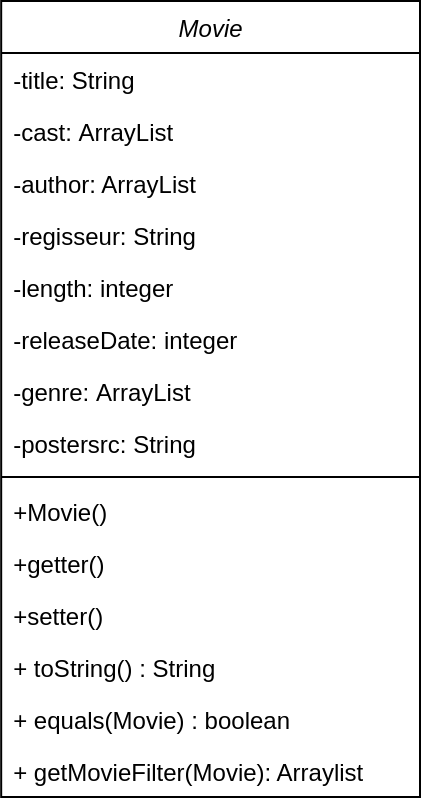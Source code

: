 <mxfile version="18.0.6" pages="4"><diagram name="Page-1" id="13e1069c-82ec-6db2-03f1-153e76fe0fe0"><mxGraphModel dx="644" dy="-400" grid="1" gridSize="10" guides="1" tooltips="1" connect="1" arrows="1" fold="1" page="1" pageScale="1" pageWidth="1100" pageHeight="850" background="none" math="0" shadow="0"><root><mxCell id="0"/><mxCell id="1" parent="0"/><mxCell id="5xNed2_IopPIyPA-CnFP-113" value="Movie" style="swimlane;fontStyle=2;align=center;verticalAlign=top;childLayout=stackLayout;horizontal=1;startSize=26;horizontalStack=0;resizeParent=1;resizeLast=0;collapsible=1;marginBottom=0;rounded=0;shadow=0;strokeWidth=1;" vertex="1" parent="1"><mxGeometry x="370.59" y="1458.52" width="209.41" height="398" as="geometry"><mxRectangle x="230" y="140" width="160" height="26" as="alternateBounds"/></mxGeometry></mxCell><mxCell id="5xNed2_IopPIyPA-CnFP-114" value="-title: String" style="text;align=left;verticalAlign=top;spacingLeft=4;spacingRight=4;overflow=hidden;rotatable=0;points=[[0,0.5],[1,0.5]];portConstraint=eastwest;rounded=0;shadow=0;html=0;" vertex="1" parent="5xNed2_IopPIyPA-CnFP-113"><mxGeometry y="26" width="209.41" height="26" as="geometry"/></mxCell><mxCell id="5xNed2_IopPIyPA-CnFP-115" value="-cast: ArrayList" style="text;align=left;verticalAlign=top;spacingLeft=4;spacingRight=4;overflow=hidden;rotatable=0;points=[[0,0.5],[1,0.5]];portConstraint=eastwest;" vertex="1" parent="5xNed2_IopPIyPA-CnFP-113"><mxGeometry y="52" width="209.41" height="26" as="geometry"/></mxCell><mxCell id="5xNed2_IopPIyPA-CnFP-116" value="-author: ArrayList" style="text;align=left;verticalAlign=top;spacingLeft=4;spacingRight=4;overflow=hidden;rotatable=0;points=[[0,0.5],[1,0.5]];portConstraint=eastwest;rounded=0;shadow=0;html=0;" vertex="1" parent="5xNed2_IopPIyPA-CnFP-113"><mxGeometry y="78" width="209.41" height="26" as="geometry"/></mxCell><mxCell id="5xNed2_IopPIyPA-CnFP-117" value="-regisseur: String" style="text;align=left;verticalAlign=top;spacingLeft=4;spacingRight=4;overflow=hidden;rotatable=0;points=[[0,0.5],[1,0.5]];portConstraint=eastwest;" vertex="1" parent="5xNed2_IopPIyPA-CnFP-113"><mxGeometry y="104" width="209.41" height="26" as="geometry"/></mxCell><mxCell id="5xNed2_IopPIyPA-CnFP-118" value="-length: integer" style="text;align=left;verticalAlign=top;spacingLeft=4;spacingRight=4;overflow=hidden;rotatable=0;points=[[0,0.5],[1,0.5]];portConstraint=eastwest;" vertex="1" parent="5xNed2_IopPIyPA-CnFP-113"><mxGeometry y="130" width="209.41" height="26" as="geometry"/></mxCell><mxCell id="5xNed2_IopPIyPA-CnFP-119" value="-releaseDate: integer" style="text;align=left;verticalAlign=top;spacingLeft=4;spacingRight=4;overflow=hidden;rotatable=0;points=[[0,0.5],[1,0.5]];portConstraint=eastwest;rounded=0;shadow=0;html=0;" vertex="1" parent="5xNed2_IopPIyPA-CnFP-113"><mxGeometry y="156" width="209.41" height="26" as="geometry"/></mxCell><mxCell id="5xNed2_IopPIyPA-CnFP-120" value="-genre: ArrayList" style="text;align=left;verticalAlign=top;spacingLeft=4;spacingRight=4;overflow=hidden;rotatable=0;points=[[0,0.5],[1,0.5]];portConstraint=eastwest;" vertex="1" parent="5xNed2_IopPIyPA-CnFP-113"><mxGeometry y="182" width="209.41" height="26" as="geometry"/></mxCell><mxCell id="5xNed2_IopPIyPA-CnFP-121" value="-postersrc: String" style="text;align=left;verticalAlign=top;spacingLeft=4;spacingRight=4;overflow=hidden;rotatable=0;points=[[0,0.5],[1,0.5]];portConstraint=eastwest;rounded=0;shadow=0;html=0;" vertex="1" parent="5xNed2_IopPIyPA-CnFP-113"><mxGeometry y="208" width="209.41" height="26" as="geometry"/></mxCell><mxCell id="5xNed2_IopPIyPA-CnFP-122" value="" style="line;html=1;strokeWidth=1;align=left;verticalAlign=middle;spacingTop=-1;spacingLeft=3;spacingRight=3;rotatable=0;labelPosition=right;points=[];portConstraint=eastwest;" vertex="1" parent="5xNed2_IopPIyPA-CnFP-113"><mxGeometry y="234" width="209.41" height="8" as="geometry"/></mxCell><mxCell id="5xNed2_IopPIyPA-CnFP-123" value="+Movie()" style="text;align=left;verticalAlign=top;spacingLeft=4;spacingRight=4;overflow=hidden;rotatable=0;points=[[0,0.5],[1,0.5]];portConstraint=eastwest;" vertex="1" parent="5xNed2_IopPIyPA-CnFP-113"><mxGeometry y="242" width="209.41" height="26" as="geometry"/></mxCell><mxCell id="5xNed2_IopPIyPA-CnFP-124" value="+getter()" style="text;align=left;verticalAlign=top;spacingLeft=4;spacingRight=4;overflow=hidden;rotatable=0;points=[[0,0.5],[1,0.5]];portConstraint=eastwest;" vertex="1" parent="5xNed2_IopPIyPA-CnFP-113"><mxGeometry y="268" width="209.41" height="26" as="geometry"/></mxCell><mxCell id="5xNed2_IopPIyPA-CnFP-125" value="+setter()" style="text;align=left;verticalAlign=top;spacingLeft=4;spacingRight=4;overflow=hidden;rotatable=0;points=[[0,0.5],[1,0.5]];portConstraint=eastwest;" vertex="1" parent="5xNed2_IopPIyPA-CnFP-113"><mxGeometry y="294" width="209.41" height="26" as="geometry"/></mxCell><mxCell id="5xNed2_IopPIyPA-CnFP-126" value="+ toString() : String" style="text;align=left;verticalAlign=top;spacingLeft=4;spacingRight=4;overflow=hidden;rotatable=0;points=[[0,0.5],[1,0.5]];portConstraint=eastwest;" vertex="1" parent="5xNed2_IopPIyPA-CnFP-113"><mxGeometry y="320" width="209.41" height="26" as="geometry"/></mxCell><mxCell id="5xNed2_IopPIyPA-CnFP-127" value="+ equals(Movie) : boolean" style="text;align=left;verticalAlign=top;spacingLeft=4;spacingRight=4;overflow=hidden;rotatable=0;points=[[0,0.5],[1,0.5]];portConstraint=eastwest;" vertex="1" parent="5xNed2_IopPIyPA-CnFP-113"><mxGeometry y="346" width="209.41" height="26" as="geometry"/></mxCell><mxCell id="5xNed2_IopPIyPA-CnFP-188" value="+ getMovieFilter(Movie): Arraylist" style="text;align=left;verticalAlign=top;spacingLeft=4;spacingRight=4;overflow=hidden;rotatable=0;points=[[0,0.5],[1,0.5]];portConstraint=eastwest;" vertex="1" parent="5xNed2_IopPIyPA-CnFP-113"><mxGeometry y="372" width="209.41" height="26" as="geometry"/></mxCell></root></mxGraphModel></diagram><diagram name="Page-2" id="BOp6wCwp8m5SDVlEK8ow"><mxGraphModel dx="2062" dy="1041" grid="1" gridSize="10" guides="1" tooltips="1" connect="1" arrows="1" fold="1" page="1" pageScale="1" pageWidth="827" pageHeight="1169" math="0" shadow="0"><root><mxCell id="0"/><mxCell id="1" parent="0"/><mxCell id="HaaFZy3SinkpAa5H8_JP-1" value="&lt;p style=&quot;margin: 0px ; margin-top: 4px ; text-align: center&quot;&gt;&lt;b&gt;LoginController&lt;/b&gt;&lt;/p&gt;&lt;hr size=&quot;1&quot;&gt;&lt;p style=&quot;margin: 0px ; margin-left: 4px&quot;&gt;&amp;nbsp;-textfield matrikelnummer&lt;/p&gt;&lt;p style=&quot;margin: 0px ; margin-left: 4px&quot;&gt;&amp;nbsp;-textfield passwort&lt;/p&gt;&lt;p style=&quot;margin: 0px ; margin-left: 4px&quot;&gt;&amp;nbsp;-label error&lt;/p&gt;&lt;hr size=&quot;1&quot;&gt;&lt;p style=&quot;margin: 0px ; margin-left: 4px&quot;&gt;+loginpressed()&lt;/p&gt;&lt;p style=&quot;margin: 0px ; margin-left: 4px&quot;&gt;+registerpressed()&lt;/p&gt;" style="verticalAlign=top;align=left;overflow=fill;fontSize=12;fontFamily=Helvetica;html=1;" parent="1" vertex="1"><mxGeometry x="860" y="260" width="170" height="120" as="geometry"/></mxCell><mxCell id="HaaFZy3SinkpAa5H8_JP-2" value="&lt;p style=&quot;margin: 0px ; margin-top: 4px ; text-align: center&quot;&gt;&lt;b&gt;SceneController&lt;/b&gt;&lt;/p&gt;&lt;hr size=&quot;1&quot;&gt;&lt;p style=&quot;margin: 0px ; margin-left: 4px&quot;&gt;&lt;span&gt;+ switchScene()&lt;/span&gt;&lt;/p&gt;&lt;p style=&quot;margin: 0px ; margin-left: 4px&quot;&gt;&lt;span&gt;+ switchSceneStage()&lt;/span&gt;&lt;/p&gt;" style="verticalAlign=top;align=left;overflow=fill;fontSize=12;fontFamily=Helvetica;html=1;" parent="1" vertex="1"><mxGeometry x="650" y="450" width="160" height="70" as="geometry"/></mxCell><mxCell id="HaaFZy3SinkpAa5H8_JP-3" value="&lt;p style=&quot;margin: 0px ; margin-top: 4px ; text-align: center&quot;&gt;&lt;b&gt;RegisterController&lt;/b&gt;&lt;/p&gt;&lt;hr size=&quot;1&quot;&gt;&lt;p style=&quot;margin: 0px ; margin-left: 4px&quot;&gt;-textfield username&lt;/p&gt;&lt;p style=&quot;margin: 0px ; margin-left: 4px&quot;&gt;&lt;span&gt;-textfield vorname&lt;/span&gt;&lt;/p&gt;&lt;p style=&quot;margin: 0px ; margin-left: 4px&quot;&gt;-textfield nachname&lt;/p&gt;&lt;p style=&quot;margin: 0px ; margin-left: 4px&quot;&gt;-textfield matrnr&lt;/p&gt;&lt;p style=&quot;margin: 0px ; margin-left: 4px&quot;&gt;-textfield email&lt;/p&gt;&lt;p style=&quot;margin: 0px ; margin-left: 4px&quot;&gt;-radio button male/female/div&lt;/p&gt;&lt;p style=&quot;margin: 0px ; margin-left: 4px&quot;&gt;-passwordfield passwort&lt;/p&gt;&lt;p style=&quot;margin: 0px ; margin-left: 4px&quot;&gt;-label error&lt;/p&gt;&lt;p style=&quot;margin: 0px ; margin-left: 4px&quot;&gt;-imagefield profilepic&lt;/p&gt;&lt;p style=&quot;margin: 0px ; margin-left: 4px&quot;&gt;&lt;br&gt;&lt;/p&gt;&lt;hr size=&quot;1&quot;&gt;&lt;p style=&quot;margin: 0px ; margin-left: 4px&quot;&gt;+ register()&lt;/p&gt;" style="verticalAlign=top;align=left;overflow=fill;fontSize=12;fontFamily=Helvetica;html=1;" parent="1" vertex="1"><mxGeometry x="340" y="680" width="160" height="210" as="geometry"/></mxCell><mxCell id="HaaFZy3SinkpAa5H8_JP-4" value="&lt;p style=&quot;margin: 0px ; margin-top: 4px ; text-align: center&quot;&gt;&lt;b&gt;User&lt;/b&gt;&lt;/p&gt;&lt;hr size=&quot;1&quot;&gt;&lt;p style=&quot;margin: 0px ; margin-left: 4px&quot;&gt;- string vorname&lt;/p&gt;&lt;p style=&quot;margin: 0px ; margin-left: 4px&quot;&gt;- string nachname&lt;/p&gt;&lt;p style=&quot;margin: 0px ; margin-left: 4px&quot;&gt;- string email&lt;/p&gt;&lt;p style=&quot;margin: 0px ; margin-left: 4px&quot;&gt;- string passwort&lt;/p&gt;&lt;p style=&quot;margin: 0px ; margin-left: 4px&quot;&gt;- int matrnr&lt;/p&gt;&lt;p style=&quot;margin: 0px ; margin-left: 4px&quot;&gt;- string username&lt;/p&gt;&lt;p style=&quot;margin: 0px ; margin-left: 4px&quot;&gt;- int geschlecht&lt;/p&gt;&lt;p style=&quot;margin: 0px ; margin-left: 4px&quot;&gt;- img profilpic&lt;/p&gt;&lt;p style=&quot;margin: 0px ; margin-left: 4px&quot;&gt;&lt;br&gt;&lt;/p&gt;&lt;p style=&quot;margin: 0px ; margin-left: 4px&quot;&gt;&lt;br&gt;&lt;/p&gt;&lt;hr size=&quot;1&quot;&gt;&lt;p style=&quot;margin: 0px ; margin-left: 4px&quot;&gt;+ User()&lt;/p&gt;&lt;p style=&quot;margin: 0px ; margin-left: 4px&quot;&gt;+ getter/setter&lt;/p&gt;" style="verticalAlign=top;align=left;overflow=fill;fontSize=12;fontFamily=Helvetica;html=1;" parent="1" vertex="1"><mxGeometry x="810" y="670" width="220" height="230" as="geometry"/></mxCell><mxCell id="HaaFZy3SinkpAa5H8_JP-5" value="&lt;p style=&quot;margin: 0px ; margin-top: 4px ; text-align: center&quot;&gt;&lt;b&gt;MainApp&lt;/b&gt;&lt;/p&gt;&lt;hr size=&quot;1&quot;&gt;&lt;p style=&quot;margin: 0px ; margin-left: 4px&quot;&gt;- Stage current&lt;/p&gt;&lt;p style=&quot;margin: 0px ; margin-left: 4px&quot;&gt;- User currentUser&lt;/p&gt;&lt;hr size=&quot;1&quot;&gt;&lt;p style=&quot;margin: 0px ; margin-left: 4px&quot;&gt;+ start()&lt;/p&gt;&lt;p style=&quot;margin: 0px ; margin-left: 4px&quot;&gt;+ main()&lt;/p&gt;&lt;p style=&quot;margin: 0px ; margin-left: 4px&quot;&gt;+ getter/setter&lt;/p&gt;&lt;p style=&quot;margin: 0px ; margin-left: 4px&quot;&gt;&lt;br&gt;&lt;/p&gt;" style="verticalAlign=top;align=left;overflow=fill;fontSize=12;fontFamily=Helvetica;html=1;" parent="1" vertex="1"><mxGeometry x="330" y="260" width="160" height="120" as="geometry"/></mxCell><mxCell id="HaaFZy3SinkpAa5H8_JP-6" value="Extends" style="endArrow=block;endSize=16;endFill=0;html=1;rounded=0;exitX=0;exitY=1;exitDx=0;exitDy=0;entryX=1;entryY=0;entryDx=0;entryDy=0;" parent="1" source="HaaFZy3SinkpAa5H8_JP-1" target="HaaFZy3SinkpAa5H8_JP-2" edge="1"><mxGeometry width="160" relative="1" as="geometry"><mxPoint x="610" y="600" as="sourcePoint"/><mxPoint x="770" y="600" as="targetPoint"/></mxGeometry></mxCell><mxCell id="HaaFZy3SinkpAa5H8_JP-7" value="Extends" style="endArrow=block;endSize=16;endFill=0;html=1;rounded=0;exitX=1;exitY=0;exitDx=0;exitDy=0;entryX=0;entryY=1;entryDx=0;entryDy=0;" parent="1" source="HaaFZy3SinkpAa5H8_JP-3" target="HaaFZy3SinkpAa5H8_JP-2" edge="1"><mxGeometry width="160" relative="1" as="geometry"><mxPoint x="610" y="600" as="sourcePoint"/><mxPoint x="770" y="600" as="targetPoint"/></mxGeometry></mxCell><mxCell id="HaaFZy3SinkpAa5H8_JP-8" value="Datenbank" style="html=1;" parent="1" vertex="1"><mxGeometry x="980" y="540" width="110" height="50" as="geometry"/></mxCell><mxCell id="HaaFZy3SinkpAa5H8_JP-9" value="checklogin" style="html=1;verticalAlign=bottom;endArrow=block;rounded=0;entryX=0.545;entryY=0;entryDx=0;entryDy=0;exitX=0.053;exitY=1.008;exitDx=0;exitDy=0;exitPerimeter=0;entryPerimeter=0;" parent="1" source="HaaFZy3SinkpAa5H8_JP-1" target="HaaFZy3SinkpAa5H8_JP-15" edge="1"><mxGeometry width="80" relative="1" as="geometry"><mxPoint x="1035" y="390" as="sourcePoint"/><mxPoint x="730" y="600" as="targetPoint"/><Array as="points"/></mxGeometry></mxCell><mxCell id="HaaFZy3SinkpAa5H8_JP-10" value="true/false" style="html=1;verticalAlign=bottom;endArrow=open;dashed=1;endSize=8;rounded=0;exitX=1;exitY=0;exitDx=0;exitDy=0;entryX=0.353;entryY=1.025;entryDx=0;entryDy=0;entryPerimeter=0;" parent="1" source="HaaFZy3SinkpAa5H8_JP-15" target="HaaFZy3SinkpAa5H8_JP-1" edge="1"><mxGeometry relative="1" as="geometry"><mxPoint x="730" y="600" as="sourcePoint"/><mxPoint x="950" y="390" as="targetPoint"/></mxGeometry></mxCell><mxCell id="HaaFZy3SinkpAa5H8_JP-11" value="" style="endArrow=none;html=1;rounded=0;exitX=1;exitY=0.25;exitDx=0;exitDy=0;entryX=0;entryY=0.25;entryDx=0;entryDy=0;" parent="1" source="HaaFZy3SinkpAa5H8_JP-5" target="HaaFZy3SinkpAa5H8_JP-1" edge="1"><mxGeometry width="50" height="50" relative="1" as="geometry"><mxPoint x="670" y="630" as="sourcePoint"/><mxPoint x="850" y="290" as="targetPoint"/></mxGeometry></mxCell><mxCell id="HaaFZy3SinkpAa5H8_JP-12" value="registerpressed()" style="endArrow=none;html=1;rounded=0;entryX=0;entryY=0.75;entryDx=0;entryDy=0;exitX=1;exitY=0;exitDx=0;exitDy=0;" parent="1" source="HaaFZy3SinkpAa5H8_JP-3" target="HaaFZy3SinkpAa5H8_JP-1" edge="1"><mxGeometry x="0.195" y="1" width="50" height="50" relative="1" as="geometry"><mxPoint x="510" y="670" as="sourcePoint"/><mxPoint x="720" y="580" as="targetPoint"/><Array as="points"><mxPoint x="500" y="350"/></Array><mxPoint as="offset"/></mxGeometry></mxCell><mxCell id="HaaFZy3SinkpAa5H8_JP-13" value="register()" style="endArrow=none;html=1;rounded=0;exitX=1;exitY=0.286;exitDx=0;exitDy=0;exitPerimeter=0;entryX=-0.009;entryY=0.3;entryDx=0;entryDy=0;entryPerimeter=0;" parent="1" source="HaaFZy3SinkpAa5H8_JP-3" target="HaaFZy3SinkpAa5H8_JP-4" edge="1"><mxGeometry width="50" height="50" relative="1" as="geometry"><mxPoint x="670" y="630" as="sourcePoint"/><mxPoint x="810" y="690" as="targetPoint"/></mxGeometry></mxCell><mxCell id="HaaFZy3SinkpAa5H8_JP-14" value="User()" style="endArrow=none;html=1;rounded=0;entryX=0.5;entryY=1;entryDx=0;entryDy=0;exitX=0.25;exitY=0;exitDx=0;exitDy=0;" parent="1" source="HaaFZy3SinkpAa5H8_JP-4" target="HaaFZy3SinkpAa5H8_JP-15" edge="1"><mxGeometry width="50" height="50" relative="1" as="geometry"><mxPoint x="990" y="550" as="sourcePoint"/><mxPoint x="1040" y="500" as="targetPoint"/></mxGeometry></mxCell><mxCell id="HaaFZy3SinkpAa5H8_JP-15" value="Server" style="html=1;" parent="1" vertex="1"><mxGeometry x="810" y="540" width="110" height="50" as="geometry"/></mxCell><mxCell id="HaaFZy3SinkpAa5H8_JP-16" value="" style="endArrow=none;html=1;rounded=0;exitX=1;exitY=0.5;exitDx=0;exitDy=0;entryX=0;entryY=0.5;entryDx=0;entryDy=0;" parent="1" source="HaaFZy3SinkpAa5H8_JP-15" target="HaaFZy3SinkpAa5H8_JP-8" edge="1"><mxGeometry width="50" height="50" relative="1" as="geometry"><mxPoint x="930" y="520" as="sourcePoint"/><mxPoint x="980" y="470" as="targetPoint"/><Array as="points"/></mxGeometry></mxCell><mxCell id="HaaFZy3SinkpAa5H8_JP-17" value="MainpageController" style="html=1;" parent="1" vertex="1"><mxGeometry x="980" y="430" width="110" height="50" as="geometry"/></mxCell><mxCell id="HaaFZy3SinkpAa5H8_JP-18" value="" style="endArrow=classic;html=1;rounded=0;exitX=0.75;exitY=1;exitDx=0;exitDy=0;entryX=0.25;entryY=0;entryDx=0;entryDy=0;" parent="1" source="HaaFZy3SinkpAa5H8_JP-1" target="HaaFZy3SinkpAa5H8_JP-17" edge="1"><mxGeometry relative="1" as="geometry"><mxPoint x="990" y="400" as="sourcePoint"/><mxPoint x="1090" y="400" as="targetPoint"/></mxGeometry></mxCell><mxCell id="HaaFZy3SinkpAa5H8_JP-19" value="if true" style="edgeLabel;resizable=0;html=1;align=center;verticalAlign=middle;" parent="HaaFZy3SinkpAa5H8_JP-18" connectable="0" vertex="1"><mxGeometry relative="1" as="geometry"/></mxCell></root></mxGraphModel></diagram><diagram name="Page-3" id="5U3efhUdWdy-LulVnSUl"><mxGraphModel dx="2062" dy="1041" grid="1" gridSize="10" guides="1" tooltips="1" connect="1" arrows="1" fold="1" page="1" pageScale="1" pageWidth="827" pageHeight="1169" math="0" shadow="0"><root><mxCell id="0"/><mxCell id="1" parent="0"/><mxCell id="W86cQtt0afrBOQL_9Dr6-1" value="Client" style="swimlane;fontStyle=2;align=center;verticalAlign=top;childLayout=stackLayout;horizontal=1;startSize=26;horizontalStack=0;resizeParent=1;resizeLast=0;collapsible=1;marginBottom=0;rounded=0;shadow=0;strokeWidth=1;" parent="1" vertex="1"><mxGeometry x="260" y="240" width="200" height="290" as="geometry"><mxRectangle x="230" y="140" width="160" height="26" as="alternateBounds"/></mxGeometry></mxCell><mxCell id="W86cQtt0afrBOQL_9Dr6-2" value="-socket : Socket" style="text;align=left;verticalAlign=top;spacingLeft=4;spacingRight=4;overflow=hidden;rotatable=0;points=[[0,0.5],[1,0.5]];portConstraint=eastwest;rounded=0;shadow=0;html=0;" parent="W86cQtt0afrBOQL_9Dr6-1" vertex="1"><mxGeometry y="26" width="200" height="26" as="geometry"/></mxCell><mxCell id="W86cQtt0afrBOQL_9Dr6-3" value="-bufferedWriter : BufferedWriter" style="text;align=left;verticalAlign=top;spacingLeft=4;spacingRight=4;overflow=hidden;rotatable=0;points=[[0,0.5],[1,0.5]];portConstraint=eastwest;rounded=0;shadow=0;html=0;" parent="W86cQtt0afrBOQL_9Dr6-1" vertex="1"><mxGeometry y="52" width="200" height="26" as="geometry"/></mxCell><mxCell id="W86cQtt0afrBOQL_9Dr6-4" value="-bufferedReader : BufferedReader" style="text;align=left;verticalAlign=top;spacingLeft=4;spacingRight=4;overflow=hidden;rotatable=0;points=[[0,0.5],[1,0.5]];portConstraint=eastwest;rounded=0;shadow=0;html=0;" parent="W86cQtt0afrBOQL_9Dr6-1" vertex="1"><mxGeometry y="78" width="200" height="22" as="geometry"/></mxCell><mxCell id="W86cQtt0afrBOQL_9Dr6-5" value="-clientUsername : String" style="text;align=left;verticalAlign=top;spacingLeft=4;spacingRight=4;overflow=hidden;rotatable=0;points=[[0,0.5],[1,0.5]];portConstraint=eastwest;rounded=0;shadow=0;html=0;" parent="W86cQtt0afrBOQL_9Dr6-1" vertex="1"><mxGeometry y="100" width="200" height="26" as="geometry"/></mxCell><mxCell id="W86cQtt0afrBOQL_9Dr6-6" value="+port : int" style="text;align=left;verticalAlign=top;spacingLeft=4;spacingRight=4;overflow=hidden;rotatable=0;points=[[0,0.5],[1,0.5]];portConstraint=eastwest;rounded=0;shadow=0;html=0;" parent="W86cQtt0afrBOQL_9Dr6-1" vertex="1"><mxGeometry y="126" width="200" height="26" as="geometry"/></mxCell><mxCell id="W86cQtt0afrBOQL_9Dr6-7" value="" style="line;html=1;strokeWidth=1;align=left;verticalAlign=middle;spacingTop=-1;spacingLeft=3;spacingRight=3;rotatable=0;labelPosition=right;points=[];portConstraint=eastwest;" parent="W86cQtt0afrBOQL_9Dr6-1" vertex="1"><mxGeometry y="152" width="200" height="8" as="geometry"/></mxCell><mxCell id="W86cQtt0afrBOQL_9Dr6-8" value="+Client()" style="text;align=left;verticalAlign=top;spacingLeft=4;spacingRight=4;overflow=hidden;rotatable=0;points=[[0,0.5],[1,0.5]];portConstraint=eastwest;" parent="W86cQtt0afrBOQL_9Dr6-1" vertex="1"><mxGeometry y="160" width="200" height="26" as="geometry"/></mxCell><mxCell id="W86cQtt0afrBOQL_9Dr6-9" value="+sendMessage()" style="text;align=left;verticalAlign=top;spacingLeft=4;spacingRight=4;overflow=hidden;rotatable=0;points=[[0,0.5],[1,0.5]];portConstraint=eastwest;" parent="W86cQtt0afrBOQL_9Dr6-1" vertex="1"><mxGeometry y="186" width="200" height="26" as="geometry"/></mxCell><mxCell id="W86cQtt0afrBOQL_9Dr6-10" value="+listenForMessage()" style="text;align=left;verticalAlign=top;spacingLeft=4;spacingRight=4;overflow=hidden;rotatable=0;points=[[0,0.5],[1,0.5]];portConstraint=eastwest;" parent="W86cQtt0afrBOQL_9Dr6-1" vertex="1"><mxGeometry y="212" width="200" height="26" as="geometry"/></mxCell><mxCell id="W86cQtt0afrBOQL_9Dr6-11" value="+closeEverything()" style="text;align=left;verticalAlign=top;spacingLeft=4;spacingRight=4;overflow=hidden;rotatable=0;points=[[0,0.5],[1,0.5]];portConstraint=eastwest;" parent="W86cQtt0afrBOQL_9Dr6-1" vertex="1"><mxGeometry y="238" width="200" height="26" as="geometry"/></mxCell><mxCell id="W86cQtt0afrBOQL_9Dr6-12" value="+main()" style="text;align=left;verticalAlign=top;spacingLeft=4;spacingRight=4;overflow=hidden;rotatable=0;points=[[0,0.5],[1,0.5]];portConstraint=eastwest;" parent="W86cQtt0afrBOQL_9Dr6-1" vertex="1"><mxGeometry y="264" width="200" height="26" as="geometry"/></mxCell><mxCell id="W86cQtt0afrBOQL_9Dr6-13" value="ClientHandler" style="swimlane;fontStyle=0;align=center;verticalAlign=top;childLayout=stackLayout;horizontal=1;startSize=26;horizontalStack=0;resizeParent=1;resizeLast=0;collapsible=1;marginBottom=0;rounded=0;shadow=0;strokeWidth=1;" parent="1" vertex="1"><mxGeometry x="610" y="480" width="210" height="290" as="geometry"><mxRectangle x="130" y="380" width="160" height="26" as="alternateBounds"/></mxGeometry></mxCell><mxCell id="W86cQtt0afrBOQL_9Dr6-14" value="+clientHandlers : ArrayList" style="text;align=left;verticalAlign=top;spacingLeft=4;spacingRight=4;overflow=hidden;rotatable=0;points=[[0,0.5],[1,0.5]];portConstraint=eastwest;rounded=0;shadow=0;html=0;" parent="W86cQtt0afrBOQL_9Dr6-13" vertex="1"><mxGeometry y="26" width="210" height="26" as="geometry"/></mxCell><mxCell id="W86cQtt0afrBOQL_9Dr6-15" value="-socket : Socket" style="text;align=left;verticalAlign=top;spacingLeft=4;spacingRight=4;overflow=hidden;rotatable=0;points=[[0,0.5],[1,0.5]];portConstraint=eastwest;rounded=0;shadow=0;html=0;" parent="W86cQtt0afrBOQL_9Dr6-13" vertex="1"><mxGeometry y="52" width="210" height="26" as="geometry"/></mxCell><mxCell id="W86cQtt0afrBOQL_9Dr6-16" value="-bufferedReader : BufferedReader" style="text;align=left;verticalAlign=top;spacingLeft=4;spacingRight=4;overflow=hidden;rotatable=0;points=[[0,0.5],[1,0.5]];portConstraint=eastwest;rounded=0;shadow=0;html=0;" parent="W86cQtt0afrBOQL_9Dr6-13" vertex="1"><mxGeometry y="78" width="210" height="22" as="geometry"/></mxCell><mxCell id="W86cQtt0afrBOQL_9Dr6-17" value="-bufferedWriter : BufferedWriter" style="text;align=left;verticalAlign=top;spacingLeft=4;spacingRight=4;overflow=hidden;rotatable=0;points=[[0,0.5],[1,0.5]];portConstraint=eastwest;rounded=0;shadow=0;html=0;" parent="W86cQtt0afrBOQL_9Dr6-13" vertex="1"><mxGeometry y="100" width="210" height="26" as="geometry"/></mxCell><mxCell id="W86cQtt0afrBOQL_9Dr6-18" value="-clientUsername : String" style="text;align=left;verticalAlign=top;spacingLeft=4;spacingRight=4;overflow=hidden;rotatable=0;points=[[0,0.5],[1,0.5]];portConstraint=eastwest;rounded=0;shadow=0;html=0;" parent="W86cQtt0afrBOQL_9Dr6-13" vertex="1"><mxGeometry y="126" width="210" height="26" as="geometry"/></mxCell><mxCell id="W86cQtt0afrBOQL_9Dr6-19" value="" style="line;html=1;strokeWidth=1;align=left;verticalAlign=middle;spacingTop=-1;spacingLeft=3;spacingRight=3;rotatable=0;labelPosition=right;points=[];portConstraint=eastwest;" parent="W86cQtt0afrBOQL_9Dr6-13" vertex="1"><mxGeometry y="152" width="210" height="8" as="geometry"/></mxCell><mxCell id="W86cQtt0afrBOQL_9Dr6-20" value="+ClientHandler()" style="text;align=left;verticalAlign=top;spacingLeft=4;spacingRight=4;overflow=hidden;rotatable=0;points=[[0,0.5],[1,0.5]];portConstraint=eastwest;" parent="W86cQtt0afrBOQL_9Dr6-13" vertex="1"><mxGeometry y="160" width="210" height="26" as="geometry"/></mxCell><mxCell id="W86cQtt0afrBOQL_9Dr6-21" value="+ run()" style="text;align=left;verticalAlign=top;spacingLeft=4;spacingRight=4;overflow=hidden;rotatable=0;points=[[0,0.5],[1,0.5]];portConstraint=eastwest;" parent="W86cQtt0afrBOQL_9Dr6-13" vertex="1"><mxGeometry y="186" width="210" height="26" as="geometry"/></mxCell><mxCell id="W86cQtt0afrBOQL_9Dr6-22" value="+broadcastMessage()" style="text;align=left;verticalAlign=top;spacingLeft=4;spacingRight=4;overflow=hidden;rotatable=0;points=[[0,0.5],[1,0.5]];portConstraint=eastwest;" parent="W86cQtt0afrBOQL_9Dr6-13" vertex="1"><mxGeometry y="212" width="210" height="26" as="geometry"/></mxCell><mxCell id="W86cQtt0afrBOQL_9Dr6-23" value="+removeClientHandler()" style="text;align=left;verticalAlign=top;spacingLeft=4;spacingRight=4;overflow=hidden;rotatable=0;points=[[0,0.5],[1,0.5]];portConstraint=eastwest;" parent="W86cQtt0afrBOQL_9Dr6-13" vertex="1"><mxGeometry y="238" width="210" height="26" as="geometry"/></mxCell><mxCell id="W86cQtt0afrBOQL_9Dr6-24" value="+closeEverything()" style="text;align=left;verticalAlign=top;spacingLeft=4;spacingRight=4;overflow=hidden;rotatable=0;points=[[0,0.5],[1,0.5]];portConstraint=eastwest;" parent="W86cQtt0afrBOQL_9Dr6-13" vertex="1"><mxGeometry y="264" width="210" height="26" as="geometry"/></mxCell><mxCell id="W86cQtt0afrBOQL_9Dr6-25" value="Server" style="swimlane;fontStyle=0;align=center;verticalAlign=top;childLayout=stackLayout;horizontal=1;startSize=26;horizontalStack=0;resizeParent=1;resizeLast=0;collapsible=1;marginBottom=0;rounded=0;shadow=0;strokeWidth=1;" parent="1" vertex="1"><mxGeometry x="620" y="240" width="210" height="160" as="geometry"><mxRectangle x="550" y="140" width="160" height="26" as="alternateBounds"/></mxGeometry></mxCell><mxCell id="W86cQtt0afrBOQL_9Dr6-26" value="+SERVERSOCKET : ServerSocket" style="text;align=left;verticalAlign=top;spacingLeft=4;spacingRight=4;overflow=hidden;rotatable=0;points=[[0,0.5],[1,0.5]];portConstraint=eastwest;" parent="W86cQtt0afrBOQL_9Dr6-25" vertex="1"><mxGeometry y="26" width="210" height="24" as="geometry"/></mxCell><mxCell id="W86cQtt0afrBOQL_9Dr6-27" value="+port : int" style="text;align=left;verticalAlign=top;spacingLeft=4;spacingRight=4;overflow=hidden;rotatable=0;points=[[0,0.5],[1,0.5]];portConstraint=eastwest;" parent="W86cQtt0afrBOQL_9Dr6-25" vertex="1"><mxGeometry y="50" width="210" height="24" as="geometry"/></mxCell><mxCell id="W86cQtt0afrBOQL_9Dr6-28" value="" style="line;html=1;strokeWidth=1;align=left;verticalAlign=middle;spacingTop=-1;spacingLeft=3;spacingRight=3;rotatable=0;labelPosition=right;points=[];portConstraint=eastwest;" parent="W86cQtt0afrBOQL_9Dr6-25" vertex="1"><mxGeometry y="74" width="210" height="8" as="geometry"/></mxCell><mxCell id="W86cQtt0afrBOQL_9Dr6-29" value="+Server()" style="text;align=left;verticalAlign=top;spacingLeft=4;spacingRight=4;overflow=hidden;rotatable=0;points=[[0,0.5],[1,0.5]];portConstraint=eastwest;" parent="W86cQtt0afrBOQL_9Dr6-25" vertex="1"><mxGeometry y="82" width="210" height="26" as="geometry"/></mxCell><mxCell id="W86cQtt0afrBOQL_9Dr6-30" value="+startServer()" style="text;align=left;verticalAlign=top;spacingLeft=4;spacingRight=4;overflow=hidden;rotatable=0;points=[[0,0.5],[1,0.5]];portConstraint=eastwest;" parent="W86cQtt0afrBOQL_9Dr6-25" vertex="1"><mxGeometry y="108" width="210" height="26" as="geometry"/></mxCell><mxCell id="W86cQtt0afrBOQL_9Dr6-31" value="+closeServerSocket()" style="text;align=left;verticalAlign=top;spacingLeft=4;spacingRight=4;overflow=hidden;rotatable=0;points=[[0,0.5],[1,0.5]];portConstraint=eastwest;" parent="W86cQtt0afrBOQL_9Dr6-25" vertex="1"><mxGeometry y="134" width="210" height="26" as="geometry"/></mxCell><mxCell id="W86cQtt0afrBOQL_9Dr6-32" value="DatabaseLauncher" style="swimlane;fontStyle=0;align=center;verticalAlign=top;childLayout=stackLayout;horizontal=1;startSize=26;horizontalStack=0;resizeParent=1;resizeLast=0;collapsible=1;marginBottom=0;rounded=0;shadow=0;strokeWidth=1;" parent="1" vertex="1"><mxGeometry x="990" y="240" width="210" height="80" as="geometry"><mxRectangle x="550" y="140" width="160" height="26" as="alternateBounds"/></mxGeometry></mxCell><mxCell id="W86cQtt0afrBOQL_9Dr6-33" value="" style="endArrow=none;html=1;rounded=0;exitX=1;exitY=0.5;exitDx=0;exitDy=0;entryX=0;entryY=0.5;entryDx=0;entryDy=0;" parent="1" source="W86cQtt0afrBOQL_9Dr6-2" target="W86cQtt0afrBOQL_9Dr6-26" edge="1"><mxGeometry width="50" height="50" relative="1" as="geometry"><mxPoint x="700" y="490" as="sourcePoint"/><mxPoint x="750" y="440" as="targetPoint"/></mxGeometry></mxCell><mxCell id="W86cQtt0afrBOQL_9Dr6-34" value="" style="endArrow=none;html=1;rounded=0;exitX=0.548;exitY=0;exitDx=0;exitDy=0;exitPerimeter=0;" parent="1" source="W86cQtt0afrBOQL_9Dr6-13" target="W86cQtt0afrBOQL_9Dr6-31" edge="1"><mxGeometry width="50" height="50" relative="1" as="geometry"><mxPoint x="725" y="470" as="sourcePoint"/><mxPoint x="730" y="440" as="targetPoint"/></mxGeometry></mxCell><mxCell id="W86cQtt0afrBOQL_9Dr6-35" value="" style="endArrow=none;html=1;rounded=0;entryX=0;entryY=0.5;entryDx=0;entryDy=0;exitX=1;exitY=0.5;exitDx=0;exitDy=0;" parent="1" source="W86cQtt0afrBOQL_9Dr6-26" target="W86cQtt0afrBOQL_9Dr6-32" edge="1"><mxGeometry width="50" height="50" relative="1" as="geometry"><mxPoint x="700" y="530" as="sourcePoint"/><mxPoint x="750" y="480" as="targetPoint"/></mxGeometry></mxCell></root></mxGraphModel></diagram><diagram name="Page-4" id="91ZuyRxJehWOzo1JMTf6"><mxGraphModel dx="2062" dy="1041" grid="1" gridSize="10" guides="1" tooltips="1" connect="1" arrows="1" fold="1" page="1" pageScale="1" pageWidth="827" pageHeight="1169" math="0" shadow="0"><root><mxCell id="0"/><mxCell id="1" parent="0"/><mxCell id="3MPqeyFZORVLmBQMLHuO-20" value="AddMovieManually" style="swimlane;fontStyle=1;align=center;verticalAlign=top;childLayout=stackLayout;horizontal=1;startSize=26;horizontalStack=0;resizeParent=1;resizeParentMax=0;resizeLast=0;collapsible=1;marginBottom=0;" parent="1" vertex="1"><mxGeometry x="580" y="330" width="200" height="250" as="geometry"/></mxCell><mxCell id="3MPqeyFZORVLmBQMLHuO-21" value="- textField : textTitle &#10;- textField : textGenre&#10;- textField : textPosterSrc&#10;- textField : textReleaseDate : &#10;- textField : textMovieLength&#10;- textField : textRegisseur&#10;- textField : textAuthor&#10;- textField : textCast" style="text;strokeColor=none;fillColor=none;align=left;verticalAlign=top;spacingLeft=4;spacingRight=4;overflow=hidden;rotatable=0;points=[[0,0.5],[1,0.5]];portConstraint=eastwest;fontSize=14;" parent="3MPqeyFZORVLmBQMLHuO-20" vertex="1"><mxGeometry y="26" width="200" height="144" as="geometry"/></mxCell><mxCell id="3MPqeyFZORVLmBQMLHuO-22" value="" style="line;strokeWidth=1;fillColor=none;align=left;verticalAlign=middle;spacingTop=-1;spacingLeft=3;spacingRight=3;rotatable=0;labelPosition=right;points=[];portConstraint=eastwest;" parent="3MPqeyFZORVLmBQMLHuO-20" vertex="1"><mxGeometry y="170" width="200" height="8" as="geometry"/></mxCell><mxCell id="3MPqeyFZORVLmBQMLHuO-23" value="+ save() : Movie&#10;+ abort() &#10;+ add(cast)&#10;+ add(genre)&#10;&#10;&#10;&#10;" style="text;strokeColor=none;fillColor=none;align=left;verticalAlign=top;spacingLeft=4;spacingRight=4;overflow=hidden;rotatable=0;points=[[0,0.5],[1,0.5]];portConstraint=eastwest;" parent="3MPqeyFZORVLmBQMLHuO-20" vertex="1"><mxGeometry y="178" width="200" height="72" as="geometry"/></mxCell><mxCell id="3MPqeyFZORVLmBQMLHuO-24" value="Movie" style="swimlane;fontStyle=1;align=center;verticalAlign=top;childLayout=stackLayout;horizontal=1;startSize=26;horizontalStack=0;resizeParent=1;resizeParentMax=0;resizeLast=0;collapsible=1;marginBottom=0;fontSize=14;" parent="1" vertex="1"><mxGeometry x="870" y="640" width="180" height="270" as="geometry"/></mxCell><mxCell id="3MPqeyFZORVLmBQMLHuO-25" value="- title : String&#10;- posterSrc : String&#10;- genre : ArrayList&lt;String&gt;&#10;- releaseDate : int&#10;- length : int&#10;- regisseur : String&#10;- author : String&#10;- cast : ArrayList&lt;String&gt; &#10;" style="text;strokeColor=none;fillColor=none;align=left;verticalAlign=top;spacingLeft=4;spacingRight=4;overflow=hidden;rotatable=0;points=[[0,0.5],[1,0.5]];portConstraint=eastwest;fontSize=14;" parent="3MPqeyFZORVLmBQMLHuO-24" vertex="1"><mxGeometry y="26" width="180" height="154" as="geometry"/></mxCell><mxCell id="3MPqeyFZORVLmBQMLHuO-26" value="" style="line;strokeWidth=1;fillColor=none;align=left;verticalAlign=middle;spacingTop=-1;spacingLeft=3;spacingRight=3;rotatable=0;labelPosition=right;points=[];portConstraint=eastwest;fontSize=14;" parent="3MPqeyFZORVLmBQMLHuO-24" vertex="1"><mxGeometry y="180" width="180" height="8" as="geometry"/></mxCell><mxCell id="3MPqeyFZORVLmBQMLHuO-27" value="+ toString() : String&#10;+ equals(Movie) : boolean&#10;+ getter()&#10;+ setter()&#10;" style="text;strokeColor=none;fillColor=none;align=left;verticalAlign=top;spacingLeft=4;spacingRight=4;overflow=hidden;rotatable=0;points=[[0,0.5],[1,0.5]];portConstraint=eastwest;fontSize=14;" parent="3MPqeyFZORVLmBQMLHuO-24" vertex="1"><mxGeometry y="188" width="180" height="82" as="geometry"/></mxCell><mxCell id="3MPqeyFZORVLmBQMLHuO-28" value="&lt;div&gt;legt an / ändert&lt;/div&gt;" style="endArrow=open;html=1;endSize=12;startArrow=diamondThin;startSize=14;startFill=0;edgeStyle=orthogonalEdgeStyle;rounded=0;fontSize=14;entryX=0.5;entryY=0;entryDx=0;entryDy=0;" parent="1" target="3MPqeyFZORVLmBQMLHuO-24" edge="1"><mxGeometry x="-0.189" y="10" relative="1" as="geometry"><mxPoint x="780" y="470" as="sourcePoint"/><mxPoint x="920" y="470" as="targetPoint"/><mxPoint as="offset"/></mxGeometry></mxCell><mxCell id="3MPqeyFZORVLmBQMLHuO-29" value="1" style="edgeLabel;resizable=0;html=1;align=left;verticalAlign=top;fontSize=14;" parent="3MPqeyFZORVLmBQMLHuO-28" connectable="0" vertex="1"><mxGeometry x="-1" relative="1" as="geometry"><mxPoint y="3" as="offset"/></mxGeometry></mxCell><mxCell id="3MPqeyFZORVLmBQMLHuO-30" value="User" style="swimlane;fontStyle=1;align=center;verticalAlign=top;childLayout=stackLayout;horizontal=1;startSize=26;horizontalStack=0;resizeParent=1;resizeParentMax=0;resizeLast=0;collapsible=1;marginBottom=0;fontSize=14;" parent="1" vertex="1"><mxGeometry x="230" y="396" width="190" height="190" as="geometry"/></mxCell><mxCell id="3MPqeyFZORVLmBQMLHuO-31" value="- givenName : String&#10;- familyName : String&#10;- eMail : String&#10;- password : String&#10;- isSystemadmin : boolean&#10;" style="text;strokeColor=none;fillColor=none;align=left;verticalAlign=top;spacingLeft=4;spacingRight=4;overflow=hidden;rotatable=0;points=[[0,0.5],[1,0.5]];portConstraint=eastwest;fontSize=14;" parent="3MPqeyFZORVLmBQMLHuO-30" vertex="1"><mxGeometry y="26" width="190" height="94" as="geometry"/></mxCell><mxCell id="3MPqeyFZORVLmBQMLHuO-32" value="" style="line;strokeWidth=1;fillColor=none;align=left;verticalAlign=middle;spacingTop=-1;spacingLeft=3;spacingRight=3;rotatable=0;labelPosition=right;points=[];portConstraint=eastwest;fontSize=14;" parent="3MPqeyFZORVLmBQMLHuO-30" vertex="1"><mxGeometry y="120" width="190" height="8" as="geometry"/></mxCell><mxCell id="3MPqeyFZORVLmBQMLHuO-33" value="+ isSystemAdmin() : boolean&#10;+ getter()&#10;+ setter()&#10;" style="text;strokeColor=none;fillColor=none;align=left;verticalAlign=top;spacingLeft=4;spacingRight=4;overflow=hidden;rotatable=0;points=[[0,0.5],[1,0.5]];portConstraint=eastwest;fontSize=14;" parent="3MPqeyFZORVLmBQMLHuO-30" vertex="1"><mxGeometry y="128" width="190" height="62" as="geometry"/></mxCell><mxCell id="3MPqeyFZORVLmBQMLHuO-34" value="checks if Admin" style="endArrow=open;endSize=12;dashed=1;html=1;rounded=0;fontSize=14;exitX=-0.011;exitY=0.583;exitDx=0;exitDy=0;exitPerimeter=0;entryX=1;entryY=0.191;entryDx=0;entryDy=0;entryPerimeter=0;" parent="1" source="3MPqeyFZORVLmBQMLHuO-21" target="3MPqeyFZORVLmBQMLHuO-31" edge="1"><mxGeometry x="-0.014" y="-20" width="160" relative="1" as="geometry"><mxPoint x="660" y="620" as="sourcePoint"/><mxPoint x="820" y="620" as="targetPoint"/><mxPoint as="offset"/></mxGeometry></mxCell><mxCell id="3MPqeyFZORVLmBQMLHuO-35" value="Approved or Denied" style="html=1;verticalAlign=bottom;endArrow=open;dashed=1;endSize=8;rounded=0;fontSize=14;exitX=0.994;exitY=0.734;exitDx=0;exitDy=0;exitPerimeter=0;entryX=-0.011;entryY=0.944;entryDx=0;entryDy=0;entryPerimeter=0;" parent="1" source="3MPqeyFZORVLmBQMLHuO-31" target="3MPqeyFZORVLmBQMLHuO-21" edge="1"><mxGeometry relative="1" as="geometry"><mxPoint x="780" y="620" as="sourcePoint"/><mxPoint x="570" y="490" as="targetPoint"/></mxGeometry></mxCell><mxCell id="3MPqeyFZORVLmBQMLHuO-36" value="1" style="text;html=1;align=center;verticalAlign=middle;resizable=0;points=[];autosize=1;strokeColor=none;fillColor=none;fontSize=14;" parent="1" vertex="1"><mxGeometry x="930" y="620" width="20" height="20" as="geometry"/></mxCell></root></mxGraphModel></diagram></mxfile>